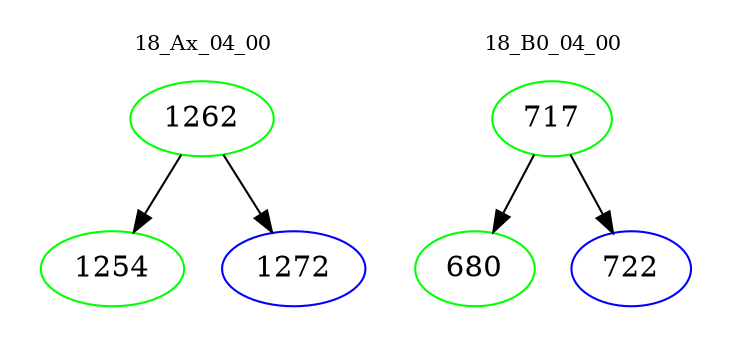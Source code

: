 digraph{
subgraph cluster_0 {
color = white
label = "18_Ax_04_00";
fontsize=10;
T0_1262 [label="1262", color="green"]
T0_1262 -> T0_1254 [color="black"]
T0_1254 [label="1254", color="green"]
T0_1262 -> T0_1272 [color="black"]
T0_1272 [label="1272", color="blue"]
}
subgraph cluster_1 {
color = white
label = "18_B0_04_00";
fontsize=10;
T1_717 [label="717", color="green"]
T1_717 -> T1_680 [color="black"]
T1_680 [label="680", color="green"]
T1_717 -> T1_722 [color="black"]
T1_722 [label="722", color="blue"]
}
}
